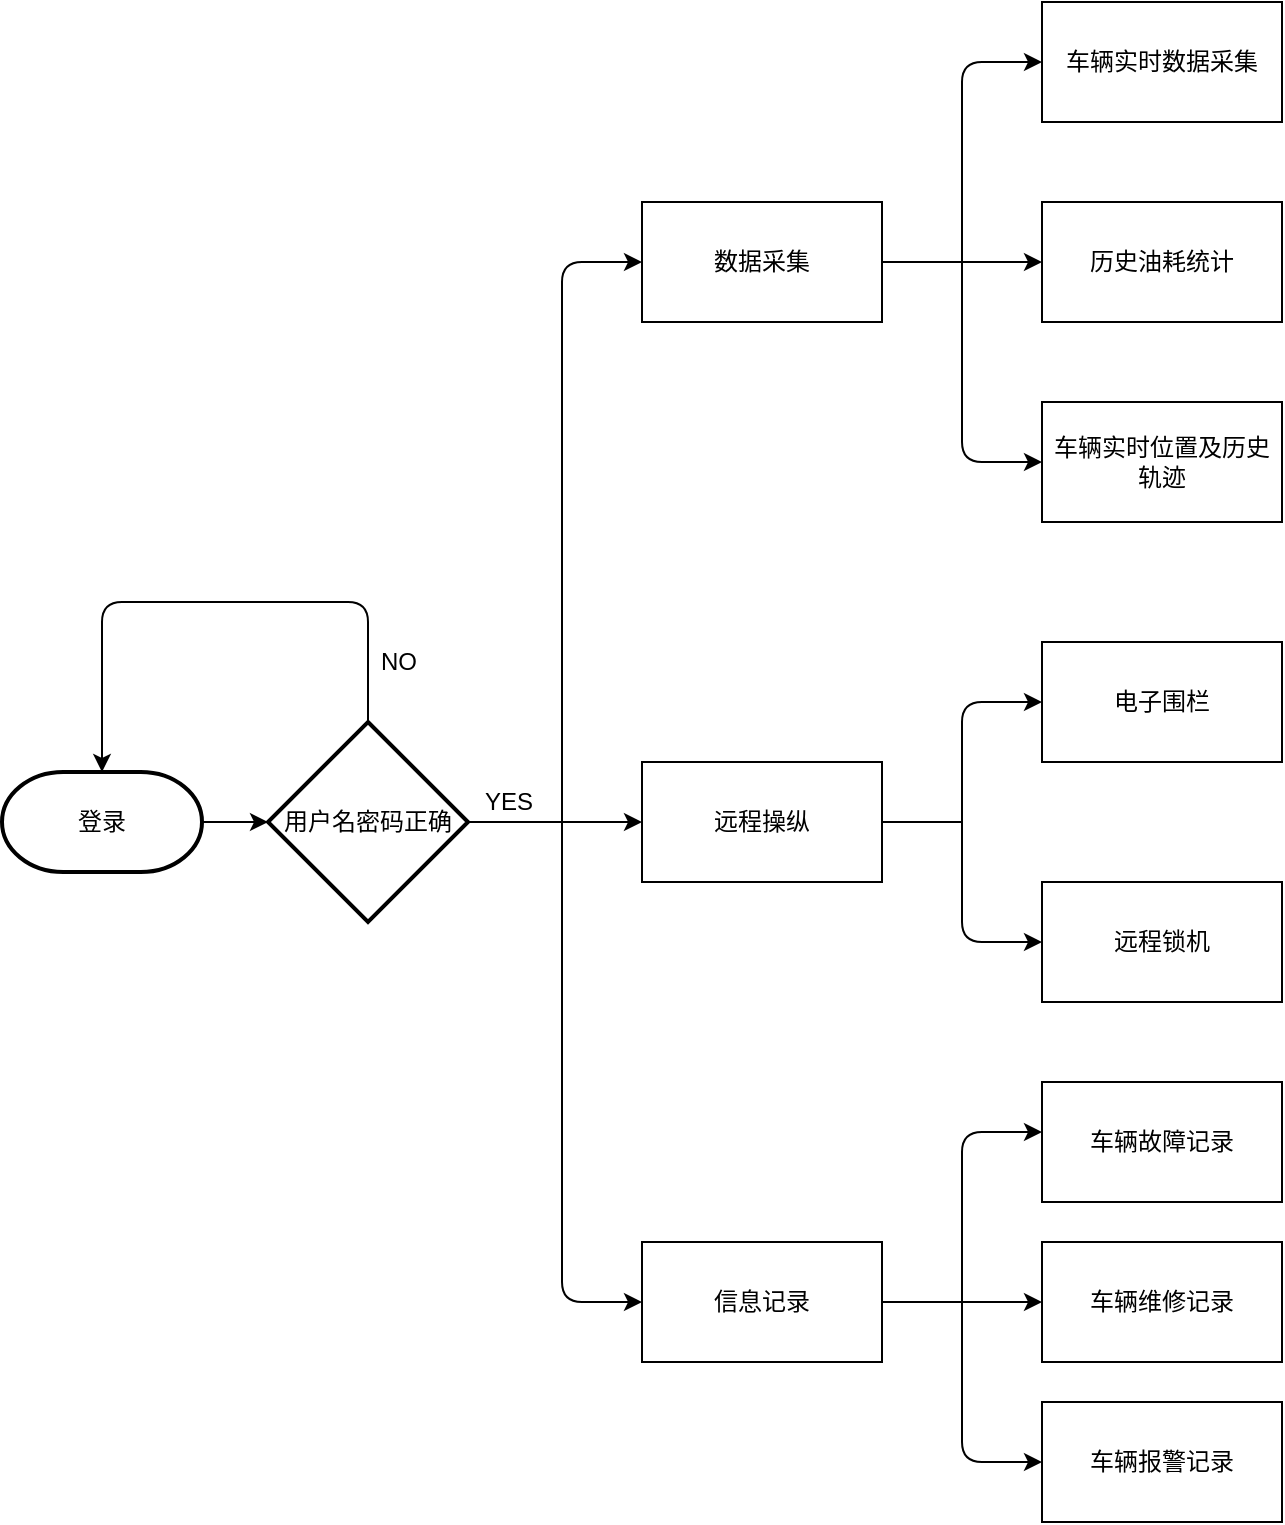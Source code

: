 <mxfile version="14.9.2" type="github">
  <diagram id="uVVHbZ5zzUsosa_pbIDt" name="第 1 页">
    <mxGraphModel dx="2702" dy="898" grid="1" gridSize="10" guides="1" tooltips="1" connect="1" arrows="1" fold="1" page="1" pageScale="1" pageWidth="827" pageHeight="1169" math="0" shadow="0">
      <root>
        <mxCell id="0" />
        <mxCell id="1" parent="0" />
        <mxCell id="u4ja5PV-2jD8R5-x6oz--1" value="登录" style="strokeWidth=2;html=1;shape=mxgraph.flowchart.terminator;whiteSpace=wrap;" vertex="1" parent="1">
          <mxGeometry x="-280" y="405" width="100" height="50" as="geometry" />
        </mxCell>
        <mxCell id="u4ja5PV-2jD8R5-x6oz--20" value="历史油耗统计" style="rounded=0;whiteSpace=wrap;html=1;" vertex="1" parent="1">
          <mxGeometry x="240" y="120" width="120" height="60" as="geometry" />
        </mxCell>
        <mxCell id="u4ja5PV-2jD8R5-x6oz--21" value="数据采集" style="rounded=0;whiteSpace=wrap;html=1;" vertex="1" parent="1">
          <mxGeometry x="40" y="120" width="120" height="60" as="geometry" />
        </mxCell>
        <mxCell id="u4ja5PV-2jD8R5-x6oz--23" value="远程操纵" style="rounded=0;whiteSpace=wrap;html=1;" vertex="1" parent="1">
          <mxGeometry x="40" y="400" width="120" height="60" as="geometry" />
        </mxCell>
        <mxCell id="u4ja5PV-2jD8R5-x6oz--24" value="信息记录" style="rounded=0;whiteSpace=wrap;html=1;" vertex="1" parent="1">
          <mxGeometry x="40" y="640" width="120" height="60" as="geometry" />
        </mxCell>
        <mxCell id="u4ja5PV-2jD8R5-x6oz--25" value="车辆实时数据采集" style="rounded=0;whiteSpace=wrap;html=1;" vertex="1" parent="1">
          <mxGeometry x="240" y="20" width="120" height="60" as="geometry" />
        </mxCell>
        <mxCell id="u4ja5PV-2jD8R5-x6oz--26" value="车辆实时位置及历史轨迹" style="rounded=0;whiteSpace=wrap;html=1;" vertex="1" parent="1">
          <mxGeometry x="240" y="220" width="120" height="60" as="geometry" />
        </mxCell>
        <mxCell id="u4ja5PV-2jD8R5-x6oz--27" value="电子围栏" style="rounded=0;whiteSpace=wrap;html=1;" vertex="1" parent="1">
          <mxGeometry x="240" y="340" width="120" height="60" as="geometry" />
        </mxCell>
        <mxCell id="u4ja5PV-2jD8R5-x6oz--28" value="远程锁机" style="rounded=0;whiteSpace=wrap;html=1;" vertex="1" parent="1">
          <mxGeometry x="240" y="460" width="120" height="60" as="geometry" />
        </mxCell>
        <mxCell id="u4ja5PV-2jD8R5-x6oz--29" value="车辆故障记录" style="rounded=0;whiteSpace=wrap;html=1;" vertex="1" parent="1">
          <mxGeometry x="240" y="560" width="120" height="60" as="geometry" />
        </mxCell>
        <mxCell id="u4ja5PV-2jD8R5-x6oz--30" value="车辆维修记录" style="rounded=0;whiteSpace=wrap;html=1;" vertex="1" parent="1">
          <mxGeometry x="240" y="640" width="120" height="60" as="geometry" />
        </mxCell>
        <mxCell id="u4ja5PV-2jD8R5-x6oz--31" value="车辆报警记录" style="rounded=0;whiteSpace=wrap;html=1;" vertex="1" parent="1">
          <mxGeometry x="240" y="720" width="120" height="60" as="geometry" />
        </mxCell>
        <mxCell id="u4ja5PV-2jD8R5-x6oz--32" value="" style="endArrow=classic;html=1;entryX=0;entryY=0.5;entryDx=0;entryDy=0;" edge="1" parent="1" target="u4ja5PV-2jD8R5-x6oz--23">
          <mxGeometry width="50" height="50" relative="1" as="geometry">
            <mxPoint x="-50" y="430" as="sourcePoint" />
            <mxPoint x="10" y="380" as="targetPoint" />
          </mxGeometry>
        </mxCell>
        <mxCell id="u4ja5PV-2jD8R5-x6oz--33" value="" style="endArrow=classic;html=1;" edge="1" parent="1">
          <mxGeometry width="50" height="50" relative="1" as="geometry">
            <mxPoint y="430" as="sourcePoint" />
            <mxPoint x="40" y="150" as="targetPoint" />
            <Array as="points">
              <mxPoint y="150" />
            </Array>
          </mxGeometry>
        </mxCell>
        <mxCell id="u4ja5PV-2jD8R5-x6oz--34" value="" style="endArrow=classic;html=1;entryX=0;entryY=0.5;entryDx=0;entryDy=0;" edge="1" parent="1" target="u4ja5PV-2jD8R5-x6oz--24">
          <mxGeometry width="50" height="50" relative="1" as="geometry">
            <mxPoint y="430" as="sourcePoint" />
            <mxPoint x="40" y="630" as="targetPoint" />
            <Array as="points">
              <mxPoint y="630" />
              <mxPoint y="670" />
            </Array>
          </mxGeometry>
        </mxCell>
        <mxCell id="u4ja5PV-2jD8R5-x6oz--35" value="" style="endArrow=classic;html=1;entryX=0;entryY=0.5;entryDx=0;entryDy=0;" edge="1" parent="1" target="u4ja5PV-2jD8R5-x6oz--20">
          <mxGeometry width="50" height="50" relative="1" as="geometry">
            <mxPoint x="160" y="150" as="sourcePoint" />
            <mxPoint x="210" y="100" as="targetPoint" />
          </mxGeometry>
        </mxCell>
        <mxCell id="u4ja5PV-2jD8R5-x6oz--36" value="" style="endArrow=classic;html=1;entryX=0;entryY=0.5;entryDx=0;entryDy=0;" edge="1" parent="1" target="u4ja5PV-2jD8R5-x6oz--25">
          <mxGeometry width="50" height="50" relative="1" as="geometry">
            <mxPoint x="200" y="150" as="sourcePoint" />
            <mxPoint x="250" y="100" as="targetPoint" />
            <Array as="points">
              <mxPoint x="200" y="50" />
            </Array>
          </mxGeometry>
        </mxCell>
        <mxCell id="u4ja5PV-2jD8R5-x6oz--37" value="" style="endArrow=classic;html=1;entryX=0;entryY=0.5;entryDx=0;entryDy=0;" edge="1" parent="1" target="u4ja5PV-2jD8R5-x6oz--26">
          <mxGeometry width="50" height="50" relative="1" as="geometry">
            <mxPoint x="200" y="150" as="sourcePoint" />
            <mxPoint x="250" y="100" as="targetPoint" />
            <Array as="points">
              <mxPoint x="200" y="250" />
            </Array>
          </mxGeometry>
        </mxCell>
        <mxCell id="u4ja5PV-2jD8R5-x6oz--39" value="" style="endArrow=classic;html=1;entryX=0;entryY=0.5;entryDx=0;entryDy=0;" edge="1" parent="1" target="u4ja5PV-2jD8R5-x6oz--28">
          <mxGeometry width="50" height="50" relative="1" as="geometry">
            <mxPoint x="200" y="430" as="sourcePoint" />
            <mxPoint x="250" y="380" as="targetPoint" />
            <Array as="points">
              <mxPoint x="200" y="490" />
            </Array>
          </mxGeometry>
        </mxCell>
        <mxCell id="u4ja5PV-2jD8R5-x6oz--40" value="" style="endArrow=classic;html=1;entryX=0;entryY=0.5;entryDx=0;entryDy=0;" edge="1" parent="1" target="u4ja5PV-2jD8R5-x6oz--27">
          <mxGeometry width="50" height="50" relative="1" as="geometry">
            <mxPoint x="200" y="430" as="sourcePoint" />
            <mxPoint x="250" y="380" as="targetPoint" />
            <Array as="points">
              <mxPoint x="200" y="370" />
            </Array>
          </mxGeometry>
        </mxCell>
        <mxCell id="u4ja5PV-2jD8R5-x6oz--41" value="" style="endArrow=none;html=1;" edge="1" parent="1">
          <mxGeometry width="50" height="50" relative="1" as="geometry">
            <mxPoint x="160" y="430" as="sourcePoint" />
            <mxPoint x="200" y="430" as="targetPoint" />
          </mxGeometry>
        </mxCell>
        <mxCell id="u4ja5PV-2jD8R5-x6oz--42" value="" style="endArrow=classic;html=1;entryX=0;entryY=0.5;entryDx=0;entryDy=0;" edge="1" parent="1" target="u4ja5PV-2jD8R5-x6oz--30">
          <mxGeometry width="50" height="50" relative="1" as="geometry">
            <mxPoint x="160" y="670" as="sourcePoint" />
            <mxPoint x="210" y="620" as="targetPoint" />
          </mxGeometry>
        </mxCell>
        <mxCell id="u4ja5PV-2jD8R5-x6oz--43" value="" style="endArrow=classic;html=1;" edge="1" parent="1">
          <mxGeometry width="50" height="50" relative="1" as="geometry">
            <mxPoint x="200" y="670" as="sourcePoint" />
            <mxPoint x="240" y="585" as="targetPoint" />
            <Array as="points">
              <mxPoint x="200" y="585" />
            </Array>
          </mxGeometry>
        </mxCell>
        <mxCell id="u4ja5PV-2jD8R5-x6oz--44" value="" style="endArrow=classic;html=1;entryX=0;entryY=0.5;entryDx=0;entryDy=0;" edge="1" parent="1" target="u4ja5PV-2jD8R5-x6oz--31">
          <mxGeometry width="50" height="50" relative="1" as="geometry">
            <mxPoint x="200" y="670" as="sourcePoint" />
            <mxPoint x="250" y="620" as="targetPoint" />
            <Array as="points">
              <mxPoint x="200" y="750" />
            </Array>
          </mxGeometry>
        </mxCell>
        <mxCell id="u4ja5PV-2jD8R5-x6oz--45" value="用户名密码正确" style="strokeWidth=2;html=1;shape=mxgraph.flowchart.decision;whiteSpace=wrap;" vertex="1" parent="1">
          <mxGeometry x="-147" y="380" width="100" height="100" as="geometry" />
        </mxCell>
        <mxCell id="u4ja5PV-2jD8R5-x6oz--46" value="" style="endArrow=classic;html=1;entryX=0;entryY=0.5;entryDx=0;entryDy=0;entryPerimeter=0;" edge="1" parent="1" target="u4ja5PV-2jD8R5-x6oz--45">
          <mxGeometry width="50" height="50" relative="1" as="geometry">
            <mxPoint x="-180" y="430" as="sourcePoint" />
            <mxPoint x="-170" y="380" as="targetPoint" />
          </mxGeometry>
        </mxCell>
        <mxCell id="u4ja5PV-2jD8R5-x6oz--48" value="YES" style="text;html=1;align=center;verticalAlign=middle;resizable=0;points=[];autosize=1;strokeColor=none;" vertex="1" parent="1">
          <mxGeometry x="-47" y="410" width="40" height="20" as="geometry" />
        </mxCell>
        <mxCell id="u4ja5PV-2jD8R5-x6oz--49" value="" style="endArrow=classic;html=1;entryX=0.5;entryY=0;entryDx=0;entryDy=0;entryPerimeter=0;" edge="1" parent="1" target="u4ja5PV-2jD8R5-x6oz--1">
          <mxGeometry width="50" height="50" relative="1" as="geometry">
            <mxPoint x="-97" y="380" as="sourcePoint" />
            <mxPoint x="-267" y="400" as="targetPoint" />
            <Array as="points">
              <mxPoint x="-97" y="320" />
              <mxPoint x="-230" y="320" />
            </Array>
          </mxGeometry>
        </mxCell>
        <mxCell id="u4ja5PV-2jD8R5-x6oz--50" value="&lt;div&gt;NO&lt;/div&gt;" style="text;html=1;align=center;verticalAlign=middle;resizable=0;points=[];autosize=1;strokeColor=none;" vertex="1" parent="1">
          <mxGeometry x="-97" y="340" width="30" height="20" as="geometry" />
        </mxCell>
      </root>
    </mxGraphModel>
  </diagram>
</mxfile>
